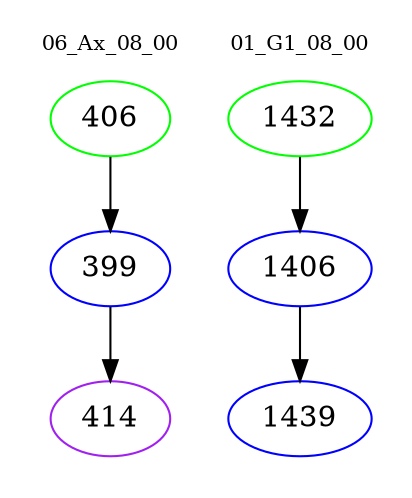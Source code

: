digraph{
subgraph cluster_0 {
color = white
label = "06_Ax_08_00";
fontsize=10;
T0_406 [label="406", color="green"]
T0_406 -> T0_399 [color="black"]
T0_399 [label="399", color="blue"]
T0_399 -> T0_414 [color="black"]
T0_414 [label="414", color="purple"]
}
subgraph cluster_1 {
color = white
label = "01_G1_08_00";
fontsize=10;
T1_1432 [label="1432", color="green"]
T1_1432 -> T1_1406 [color="black"]
T1_1406 [label="1406", color="blue"]
T1_1406 -> T1_1439 [color="black"]
T1_1439 [label="1439", color="blue"]
}
}
